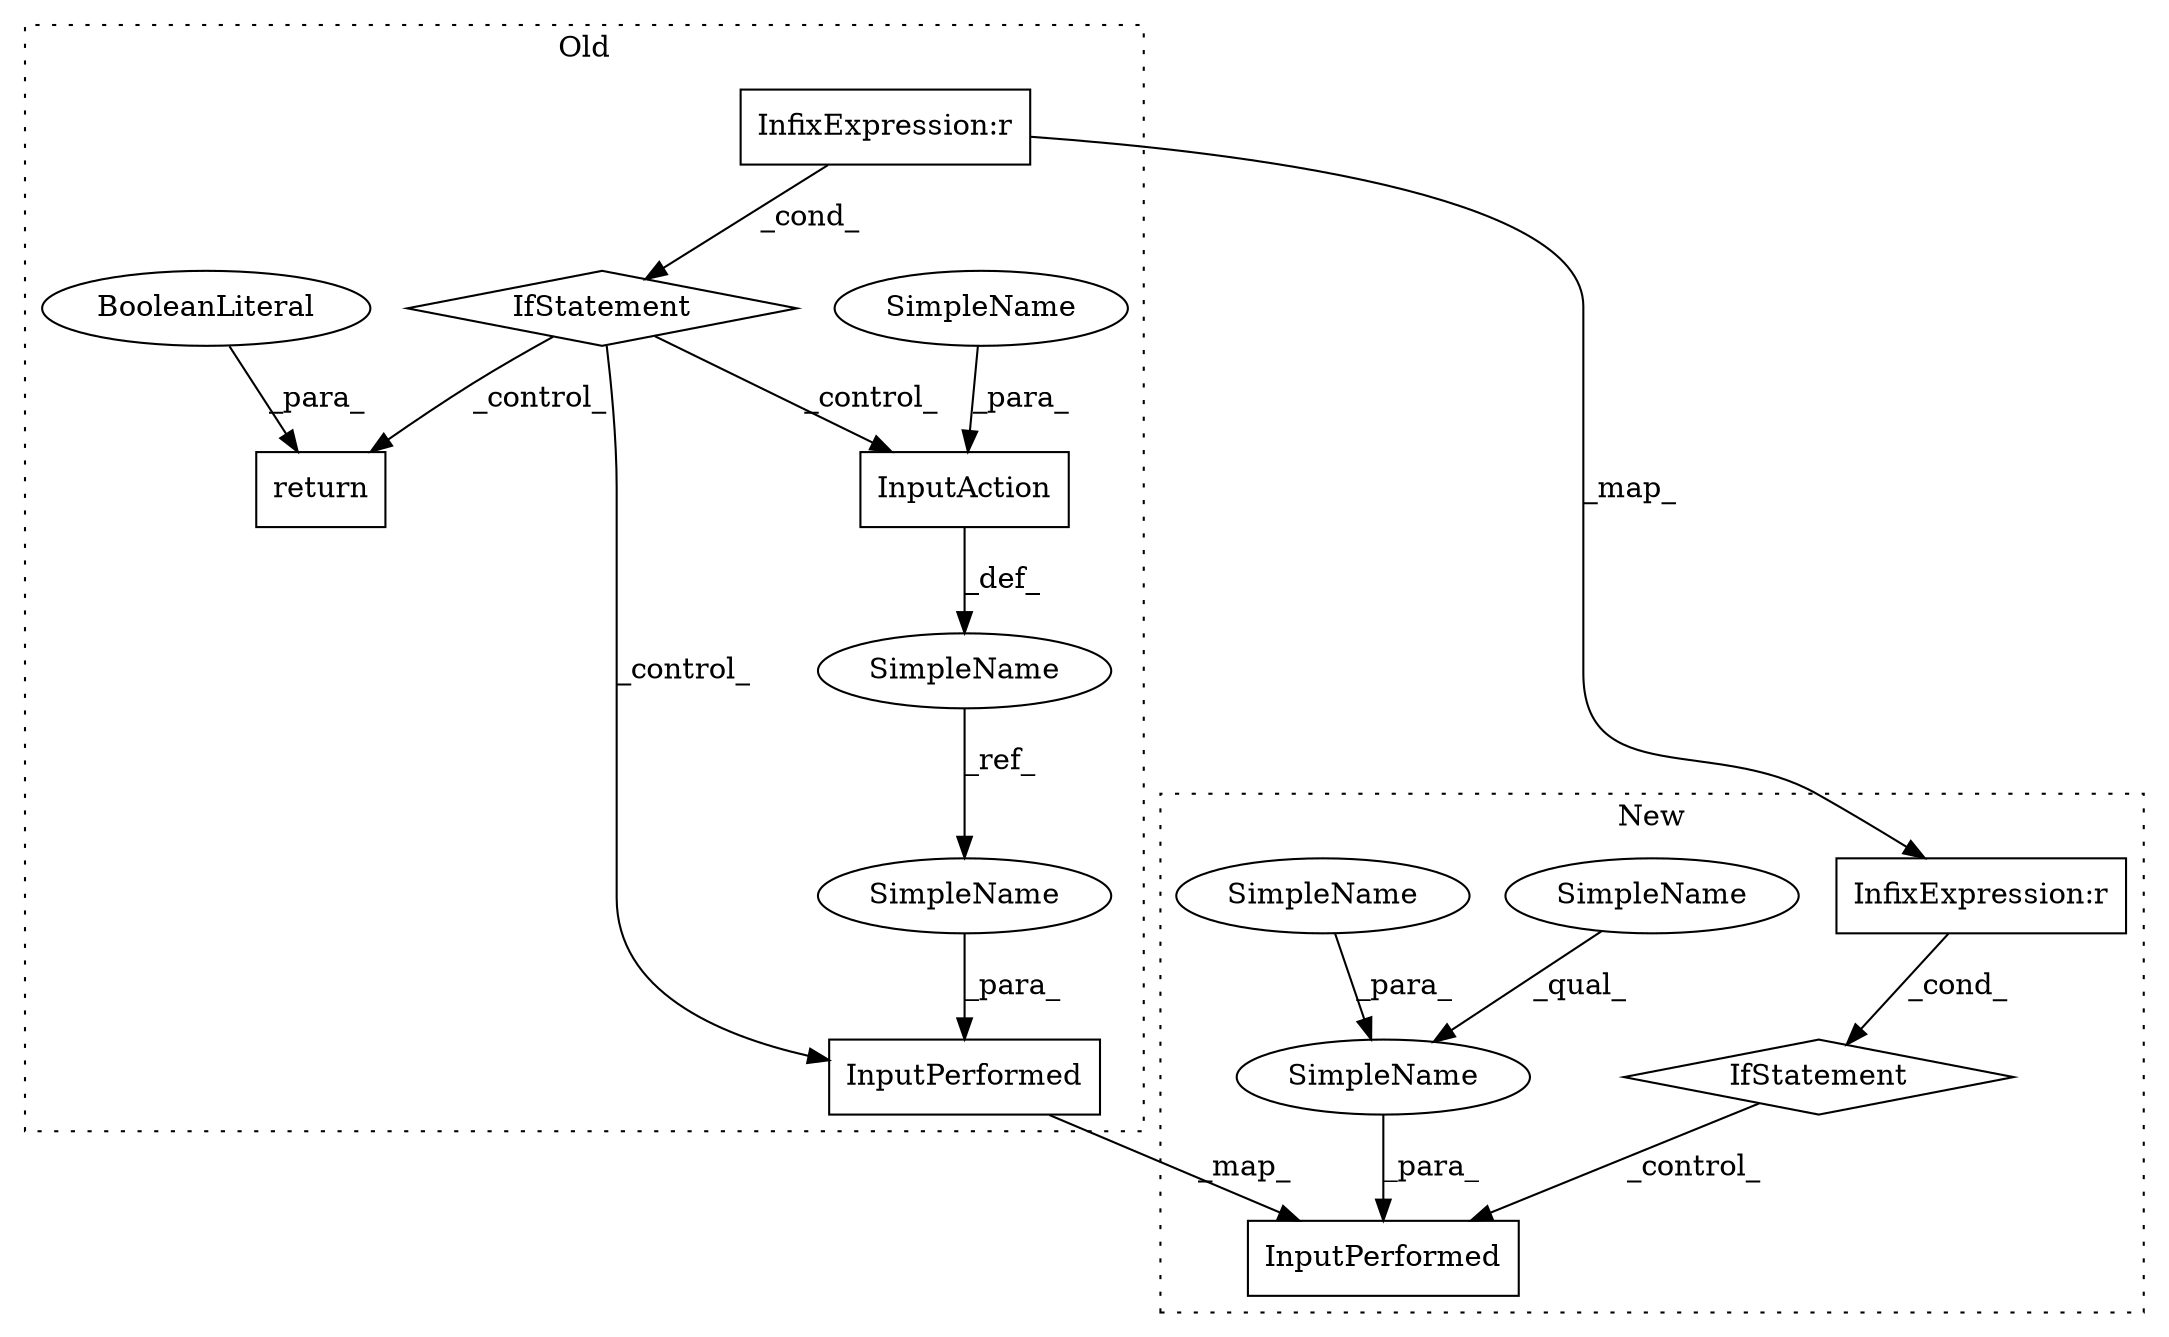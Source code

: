 digraph G {
subgraph cluster0 {
1 [label="InputPerformed" a="32" s="2946,2995" l="15,1" shape="box"];
3 [label="InputAction" a="32" s="2910,2928" l="12,1" shape="box"];
5 [label="SimpleName" a="42" s="2896" l="11" shape="ellipse"];
7 [label="IfStatement" a="25" s="2805,2827" l="4,10" shape="diamond"];
8 [label="InfixExpression:r" a="27" s="2819" l="4" shape="box"];
11 [label="return" a="41" s="2851" l="7" shape="box"];
12 [label="BooleanLiteral" a="9" s="2858" l="5" shape="ellipse"];
13 [label="SimpleName" a="42" s="2961" l="11" shape="ellipse"];
14 [label="SimpleName" a="42" s="2922" l="6" shape="ellipse"];
label = "Old";
style="dotted";
}
subgraph cluster1 {
2 [label="InputPerformed" a="32" s="5881,5947" l="15,1" shape="box"];
4 [label="SimpleName" a="42" s="5896,5923" l="21,1" shape="ellipse"];
6 [label="SimpleName" a="42" s="5896" l="20" shape="ellipse"];
9 [label="InfixExpression:r" a="27" s="5869" l="4" shape="box"];
10 [label="IfStatement" a="25" s="5878" l="3" shape="diamond"];
15 [label="SimpleName" a="42" s="5917" l="6" shape="ellipse"];
label = "New";
style="dotted";
}
1 -> 2 [label="_map_"];
3 -> 5 [label="_def_"];
4 -> 2 [label="_para_"];
5 -> 13 [label="_ref_"];
6 -> 4 [label="_qual_"];
7 -> 3 [label="_control_"];
7 -> 1 [label="_control_"];
7 -> 11 [label="_control_"];
8 -> 7 [label="_cond_"];
8 -> 9 [label="_map_"];
9 -> 10 [label="_cond_"];
10 -> 2 [label="_control_"];
12 -> 11 [label="_para_"];
13 -> 1 [label="_para_"];
14 -> 3 [label="_para_"];
15 -> 4 [label="_para_"];
}